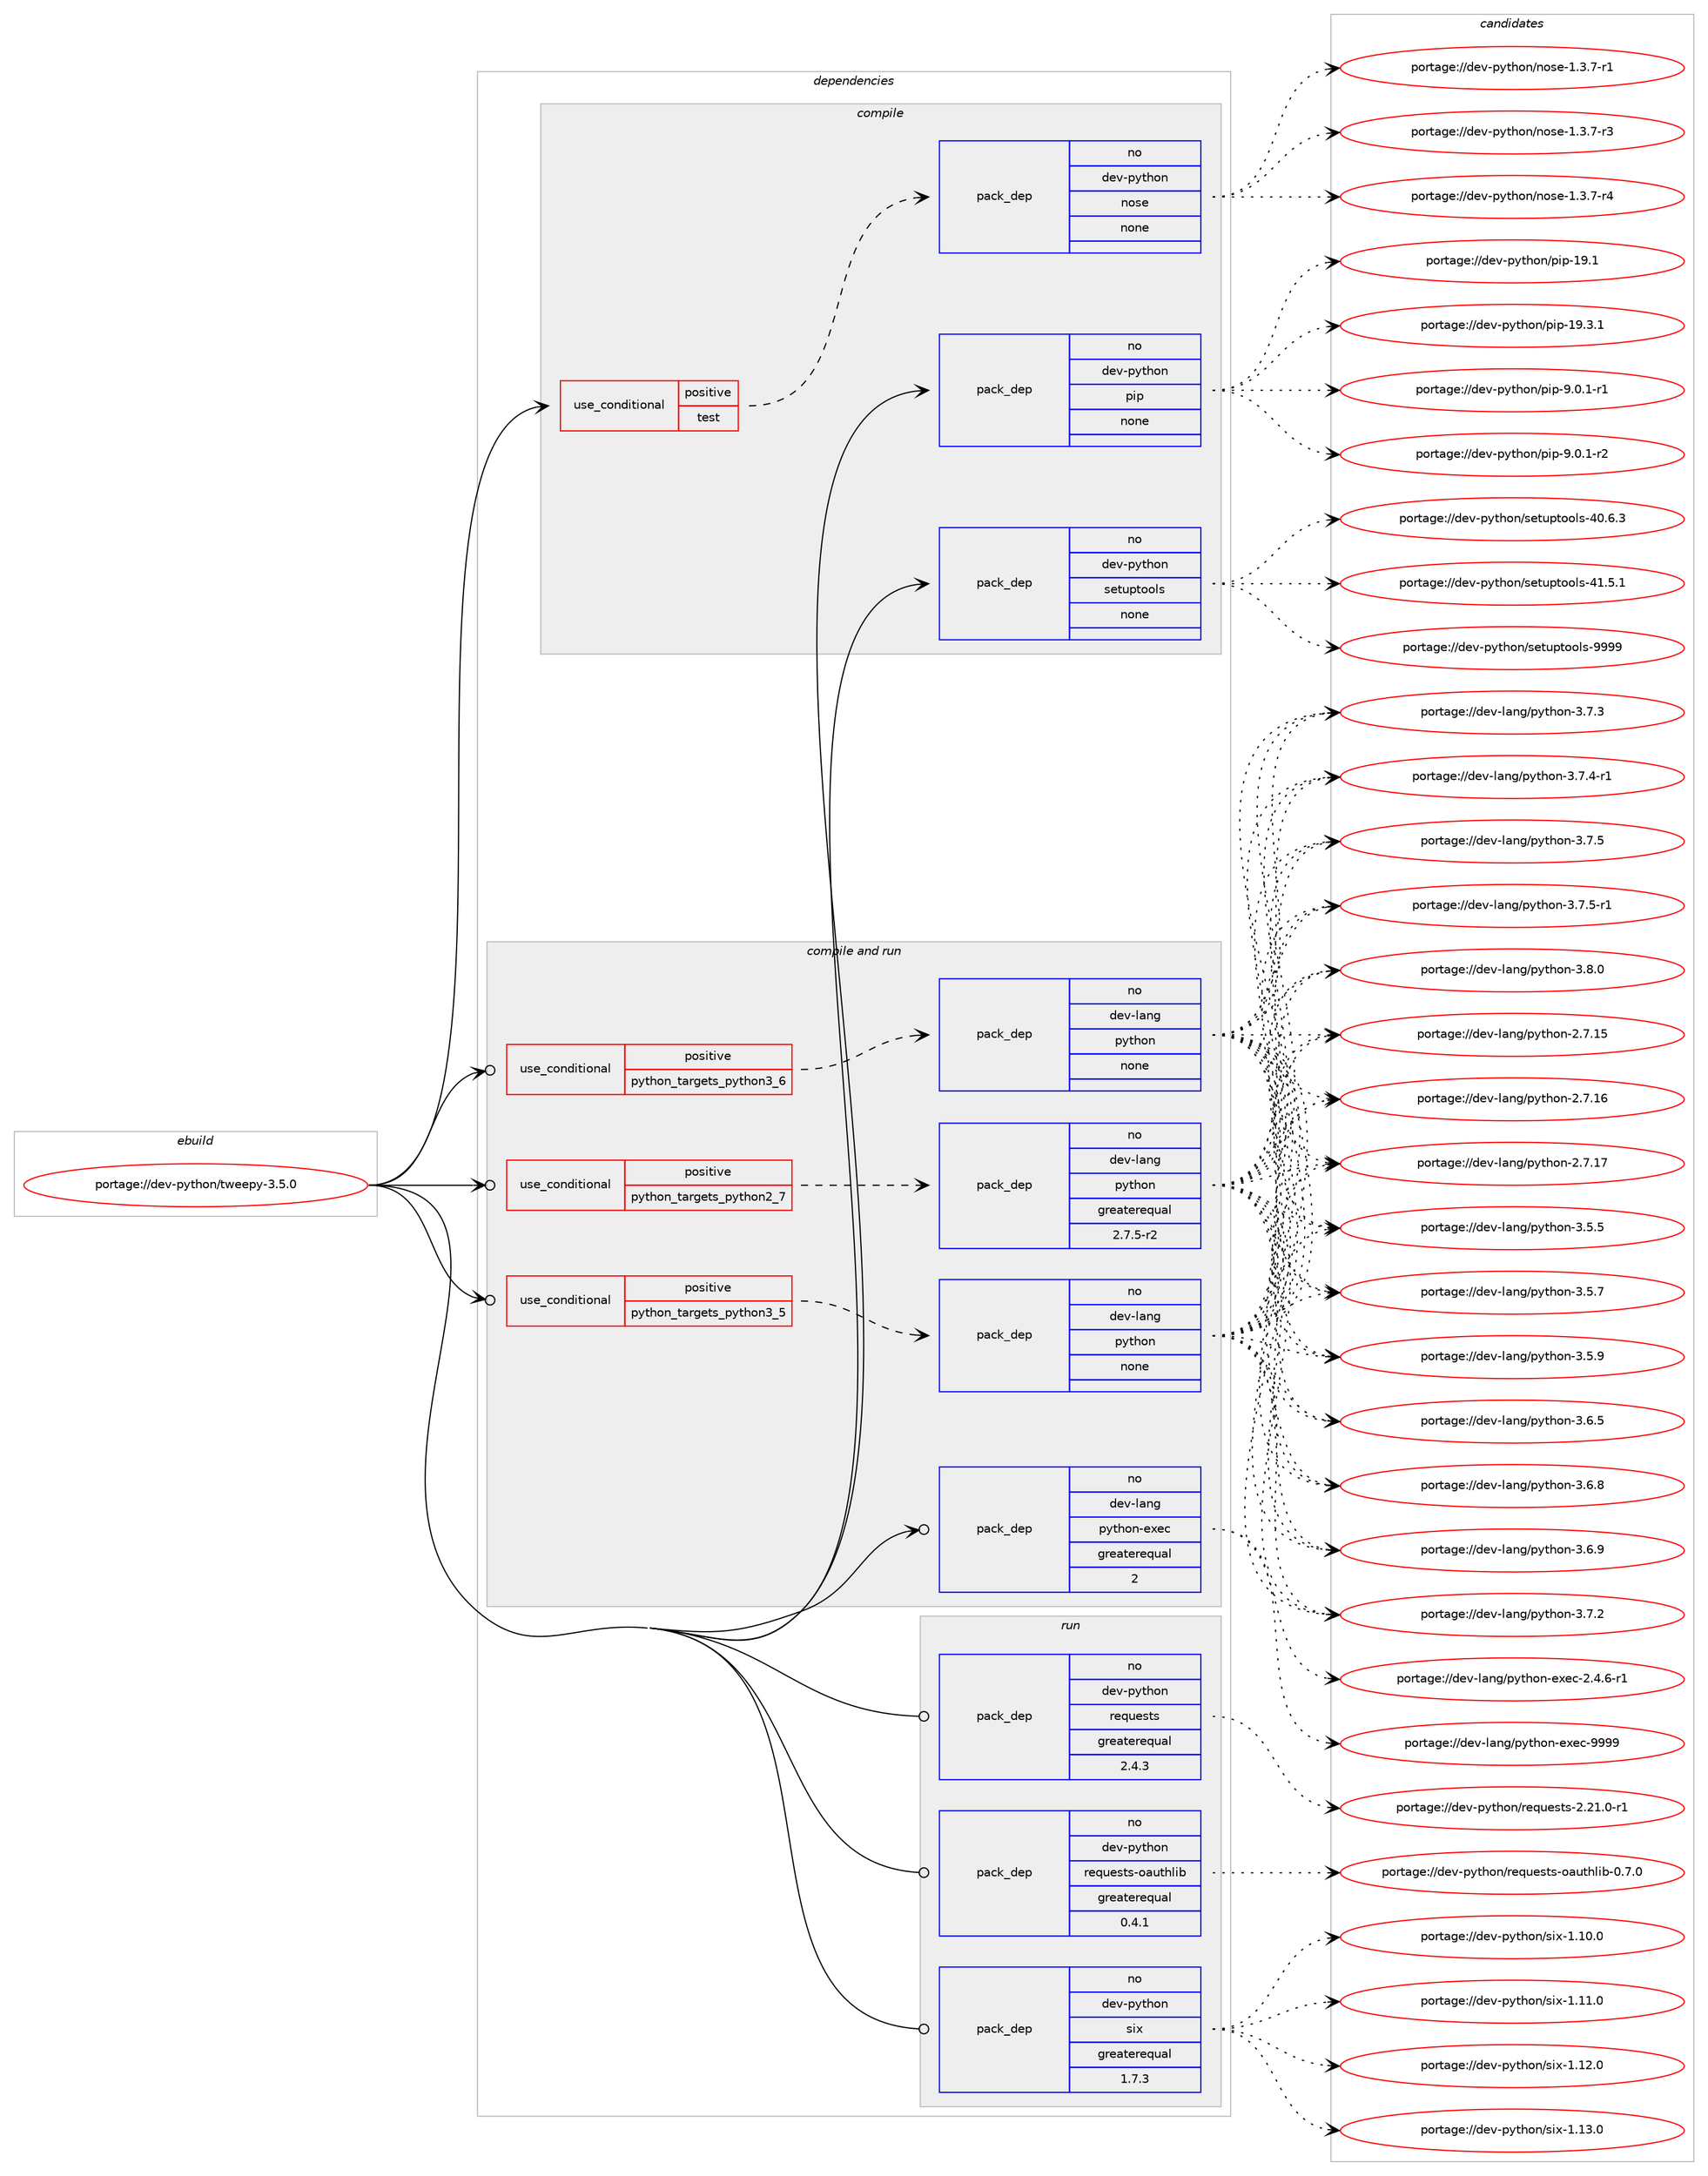 digraph prolog {

# *************
# Graph options
# *************

newrank=true;
concentrate=true;
compound=true;
graph [rankdir=LR,fontname=Helvetica,fontsize=10,ranksep=1.5];#, ranksep=2.5, nodesep=0.2];
edge  [arrowhead=vee];
node  [fontname=Helvetica,fontsize=10];

# **********
# The ebuild
# **********

subgraph cluster_leftcol {
color=gray;
rank=same;
label=<<i>ebuild</i>>;
id [label="portage://dev-python/tweepy-3.5.0", color=red, width=4, href="../dev-python/tweepy-3.5.0.svg"];
}

# ****************
# The dependencies
# ****************

subgraph cluster_midcol {
color=gray;
label=<<i>dependencies</i>>;
subgraph cluster_compile {
fillcolor="#eeeeee";
style=filled;
label=<<i>compile</i>>;
subgraph cond40018 {
dependency176534 [label=<<TABLE BORDER="0" CELLBORDER="1" CELLSPACING="0" CELLPADDING="4"><TR><TD ROWSPAN="3" CELLPADDING="10">use_conditional</TD></TR><TR><TD>positive</TD></TR><TR><TD>test</TD></TR></TABLE>>, shape=none, color=red];
subgraph pack133112 {
dependency176535 [label=<<TABLE BORDER="0" CELLBORDER="1" CELLSPACING="0" CELLPADDING="4" WIDTH="220"><TR><TD ROWSPAN="6" CELLPADDING="30">pack_dep</TD></TR><TR><TD WIDTH="110">no</TD></TR><TR><TD>dev-python</TD></TR><TR><TD>nose</TD></TR><TR><TD>none</TD></TR><TR><TD></TD></TR></TABLE>>, shape=none, color=blue];
}
dependency176534:e -> dependency176535:w [weight=20,style="dashed",arrowhead="vee"];
}
id:e -> dependency176534:w [weight=20,style="solid",arrowhead="vee"];
subgraph pack133113 {
dependency176536 [label=<<TABLE BORDER="0" CELLBORDER="1" CELLSPACING="0" CELLPADDING="4" WIDTH="220"><TR><TD ROWSPAN="6" CELLPADDING="30">pack_dep</TD></TR><TR><TD WIDTH="110">no</TD></TR><TR><TD>dev-python</TD></TR><TR><TD>pip</TD></TR><TR><TD>none</TD></TR><TR><TD></TD></TR></TABLE>>, shape=none, color=blue];
}
id:e -> dependency176536:w [weight=20,style="solid",arrowhead="vee"];
subgraph pack133114 {
dependency176537 [label=<<TABLE BORDER="0" CELLBORDER="1" CELLSPACING="0" CELLPADDING="4" WIDTH="220"><TR><TD ROWSPAN="6" CELLPADDING="30">pack_dep</TD></TR><TR><TD WIDTH="110">no</TD></TR><TR><TD>dev-python</TD></TR><TR><TD>setuptools</TD></TR><TR><TD>none</TD></TR><TR><TD></TD></TR></TABLE>>, shape=none, color=blue];
}
id:e -> dependency176537:w [weight=20,style="solid",arrowhead="vee"];
}
subgraph cluster_compileandrun {
fillcolor="#eeeeee";
style=filled;
label=<<i>compile and run</i>>;
subgraph cond40019 {
dependency176538 [label=<<TABLE BORDER="0" CELLBORDER="1" CELLSPACING="0" CELLPADDING="4"><TR><TD ROWSPAN="3" CELLPADDING="10">use_conditional</TD></TR><TR><TD>positive</TD></TR><TR><TD>python_targets_python2_7</TD></TR></TABLE>>, shape=none, color=red];
subgraph pack133115 {
dependency176539 [label=<<TABLE BORDER="0" CELLBORDER="1" CELLSPACING="0" CELLPADDING="4" WIDTH="220"><TR><TD ROWSPAN="6" CELLPADDING="30">pack_dep</TD></TR><TR><TD WIDTH="110">no</TD></TR><TR><TD>dev-lang</TD></TR><TR><TD>python</TD></TR><TR><TD>greaterequal</TD></TR><TR><TD>2.7.5-r2</TD></TR></TABLE>>, shape=none, color=blue];
}
dependency176538:e -> dependency176539:w [weight=20,style="dashed",arrowhead="vee"];
}
id:e -> dependency176538:w [weight=20,style="solid",arrowhead="odotvee"];
subgraph cond40020 {
dependency176540 [label=<<TABLE BORDER="0" CELLBORDER="1" CELLSPACING="0" CELLPADDING="4"><TR><TD ROWSPAN="3" CELLPADDING="10">use_conditional</TD></TR><TR><TD>positive</TD></TR><TR><TD>python_targets_python3_5</TD></TR></TABLE>>, shape=none, color=red];
subgraph pack133116 {
dependency176541 [label=<<TABLE BORDER="0" CELLBORDER="1" CELLSPACING="0" CELLPADDING="4" WIDTH="220"><TR><TD ROWSPAN="6" CELLPADDING="30">pack_dep</TD></TR><TR><TD WIDTH="110">no</TD></TR><TR><TD>dev-lang</TD></TR><TR><TD>python</TD></TR><TR><TD>none</TD></TR><TR><TD></TD></TR></TABLE>>, shape=none, color=blue];
}
dependency176540:e -> dependency176541:w [weight=20,style="dashed",arrowhead="vee"];
}
id:e -> dependency176540:w [weight=20,style="solid",arrowhead="odotvee"];
subgraph cond40021 {
dependency176542 [label=<<TABLE BORDER="0" CELLBORDER="1" CELLSPACING="0" CELLPADDING="4"><TR><TD ROWSPAN="3" CELLPADDING="10">use_conditional</TD></TR><TR><TD>positive</TD></TR><TR><TD>python_targets_python3_6</TD></TR></TABLE>>, shape=none, color=red];
subgraph pack133117 {
dependency176543 [label=<<TABLE BORDER="0" CELLBORDER="1" CELLSPACING="0" CELLPADDING="4" WIDTH="220"><TR><TD ROWSPAN="6" CELLPADDING="30">pack_dep</TD></TR><TR><TD WIDTH="110">no</TD></TR><TR><TD>dev-lang</TD></TR><TR><TD>python</TD></TR><TR><TD>none</TD></TR><TR><TD></TD></TR></TABLE>>, shape=none, color=blue];
}
dependency176542:e -> dependency176543:w [weight=20,style="dashed",arrowhead="vee"];
}
id:e -> dependency176542:w [weight=20,style="solid",arrowhead="odotvee"];
subgraph pack133118 {
dependency176544 [label=<<TABLE BORDER="0" CELLBORDER="1" CELLSPACING="0" CELLPADDING="4" WIDTH="220"><TR><TD ROWSPAN="6" CELLPADDING="30">pack_dep</TD></TR><TR><TD WIDTH="110">no</TD></TR><TR><TD>dev-lang</TD></TR><TR><TD>python-exec</TD></TR><TR><TD>greaterequal</TD></TR><TR><TD>2</TD></TR></TABLE>>, shape=none, color=blue];
}
id:e -> dependency176544:w [weight=20,style="solid",arrowhead="odotvee"];
}
subgraph cluster_run {
fillcolor="#eeeeee";
style=filled;
label=<<i>run</i>>;
subgraph pack133119 {
dependency176545 [label=<<TABLE BORDER="0" CELLBORDER="1" CELLSPACING="0" CELLPADDING="4" WIDTH="220"><TR><TD ROWSPAN="6" CELLPADDING="30">pack_dep</TD></TR><TR><TD WIDTH="110">no</TD></TR><TR><TD>dev-python</TD></TR><TR><TD>requests</TD></TR><TR><TD>greaterequal</TD></TR><TR><TD>2.4.3</TD></TR></TABLE>>, shape=none, color=blue];
}
id:e -> dependency176545:w [weight=20,style="solid",arrowhead="odot"];
subgraph pack133120 {
dependency176546 [label=<<TABLE BORDER="0" CELLBORDER="1" CELLSPACING="0" CELLPADDING="4" WIDTH="220"><TR><TD ROWSPAN="6" CELLPADDING="30">pack_dep</TD></TR><TR><TD WIDTH="110">no</TD></TR><TR><TD>dev-python</TD></TR><TR><TD>requests-oauthlib</TD></TR><TR><TD>greaterequal</TD></TR><TR><TD>0.4.1</TD></TR></TABLE>>, shape=none, color=blue];
}
id:e -> dependency176546:w [weight=20,style="solid",arrowhead="odot"];
subgraph pack133121 {
dependency176547 [label=<<TABLE BORDER="0" CELLBORDER="1" CELLSPACING="0" CELLPADDING="4" WIDTH="220"><TR><TD ROWSPAN="6" CELLPADDING="30">pack_dep</TD></TR><TR><TD WIDTH="110">no</TD></TR><TR><TD>dev-python</TD></TR><TR><TD>six</TD></TR><TR><TD>greaterequal</TD></TR><TR><TD>1.7.3</TD></TR></TABLE>>, shape=none, color=blue];
}
id:e -> dependency176547:w [weight=20,style="solid",arrowhead="odot"];
}
}

# **************
# The candidates
# **************

subgraph cluster_choices {
rank=same;
color=gray;
label=<<i>candidates</i>>;

subgraph choice133112 {
color=black;
nodesep=1;
choiceportage10010111845112121116104111110471101111151014549465146554511449 [label="portage://dev-python/nose-1.3.7-r1", color=red, width=4,href="../dev-python/nose-1.3.7-r1.svg"];
choiceportage10010111845112121116104111110471101111151014549465146554511451 [label="portage://dev-python/nose-1.3.7-r3", color=red, width=4,href="../dev-python/nose-1.3.7-r3.svg"];
choiceportage10010111845112121116104111110471101111151014549465146554511452 [label="portage://dev-python/nose-1.3.7-r4", color=red, width=4,href="../dev-python/nose-1.3.7-r4.svg"];
dependency176535:e -> choiceportage10010111845112121116104111110471101111151014549465146554511449:w [style=dotted,weight="100"];
dependency176535:e -> choiceportage10010111845112121116104111110471101111151014549465146554511451:w [style=dotted,weight="100"];
dependency176535:e -> choiceportage10010111845112121116104111110471101111151014549465146554511452:w [style=dotted,weight="100"];
}
subgraph choice133113 {
color=black;
nodesep=1;
choiceportage10010111845112121116104111110471121051124549574649 [label="portage://dev-python/pip-19.1", color=red, width=4,href="../dev-python/pip-19.1.svg"];
choiceportage100101118451121211161041111104711210511245495746514649 [label="portage://dev-python/pip-19.3.1", color=red, width=4,href="../dev-python/pip-19.3.1.svg"];
choiceportage10010111845112121116104111110471121051124557464846494511449 [label="portage://dev-python/pip-9.0.1-r1", color=red, width=4,href="../dev-python/pip-9.0.1-r1.svg"];
choiceportage10010111845112121116104111110471121051124557464846494511450 [label="portage://dev-python/pip-9.0.1-r2", color=red, width=4,href="../dev-python/pip-9.0.1-r2.svg"];
dependency176536:e -> choiceportage10010111845112121116104111110471121051124549574649:w [style=dotted,weight="100"];
dependency176536:e -> choiceportage100101118451121211161041111104711210511245495746514649:w [style=dotted,weight="100"];
dependency176536:e -> choiceportage10010111845112121116104111110471121051124557464846494511449:w [style=dotted,weight="100"];
dependency176536:e -> choiceportage10010111845112121116104111110471121051124557464846494511450:w [style=dotted,weight="100"];
}
subgraph choice133114 {
color=black;
nodesep=1;
choiceportage100101118451121211161041111104711510111611711211611111110811545524846544651 [label="portage://dev-python/setuptools-40.6.3", color=red, width=4,href="../dev-python/setuptools-40.6.3.svg"];
choiceportage100101118451121211161041111104711510111611711211611111110811545524946534649 [label="portage://dev-python/setuptools-41.5.1", color=red, width=4,href="../dev-python/setuptools-41.5.1.svg"];
choiceportage10010111845112121116104111110471151011161171121161111111081154557575757 [label="portage://dev-python/setuptools-9999", color=red, width=4,href="../dev-python/setuptools-9999.svg"];
dependency176537:e -> choiceportage100101118451121211161041111104711510111611711211611111110811545524846544651:w [style=dotted,weight="100"];
dependency176537:e -> choiceportage100101118451121211161041111104711510111611711211611111110811545524946534649:w [style=dotted,weight="100"];
dependency176537:e -> choiceportage10010111845112121116104111110471151011161171121161111111081154557575757:w [style=dotted,weight="100"];
}
subgraph choice133115 {
color=black;
nodesep=1;
choiceportage10010111845108971101034711212111610411111045504655464953 [label="portage://dev-lang/python-2.7.15", color=red, width=4,href="../dev-lang/python-2.7.15.svg"];
choiceportage10010111845108971101034711212111610411111045504655464954 [label="portage://dev-lang/python-2.7.16", color=red, width=4,href="../dev-lang/python-2.7.16.svg"];
choiceportage10010111845108971101034711212111610411111045504655464955 [label="portage://dev-lang/python-2.7.17", color=red, width=4,href="../dev-lang/python-2.7.17.svg"];
choiceportage100101118451089711010347112121116104111110455146534653 [label="portage://dev-lang/python-3.5.5", color=red, width=4,href="../dev-lang/python-3.5.5.svg"];
choiceportage100101118451089711010347112121116104111110455146534655 [label="portage://dev-lang/python-3.5.7", color=red, width=4,href="../dev-lang/python-3.5.7.svg"];
choiceportage100101118451089711010347112121116104111110455146534657 [label="portage://dev-lang/python-3.5.9", color=red, width=4,href="../dev-lang/python-3.5.9.svg"];
choiceportage100101118451089711010347112121116104111110455146544653 [label="portage://dev-lang/python-3.6.5", color=red, width=4,href="../dev-lang/python-3.6.5.svg"];
choiceportage100101118451089711010347112121116104111110455146544656 [label="portage://dev-lang/python-3.6.8", color=red, width=4,href="../dev-lang/python-3.6.8.svg"];
choiceportage100101118451089711010347112121116104111110455146544657 [label="portage://dev-lang/python-3.6.9", color=red, width=4,href="../dev-lang/python-3.6.9.svg"];
choiceportage100101118451089711010347112121116104111110455146554650 [label="portage://dev-lang/python-3.7.2", color=red, width=4,href="../dev-lang/python-3.7.2.svg"];
choiceportage100101118451089711010347112121116104111110455146554651 [label="portage://dev-lang/python-3.7.3", color=red, width=4,href="../dev-lang/python-3.7.3.svg"];
choiceportage1001011184510897110103471121211161041111104551465546524511449 [label="portage://dev-lang/python-3.7.4-r1", color=red, width=4,href="../dev-lang/python-3.7.4-r1.svg"];
choiceportage100101118451089711010347112121116104111110455146554653 [label="portage://dev-lang/python-3.7.5", color=red, width=4,href="../dev-lang/python-3.7.5.svg"];
choiceportage1001011184510897110103471121211161041111104551465546534511449 [label="portage://dev-lang/python-3.7.5-r1", color=red, width=4,href="../dev-lang/python-3.7.5-r1.svg"];
choiceportage100101118451089711010347112121116104111110455146564648 [label="portage://dev-lang/python-3.8.0", color=red, width=4,href="../dev-lang/python-3.8.0.svg"];
dependency176539:e -> choiceportage10010111845108971101034711212111610411111045504655464953:w [style=dotted,weight="100"];
dependency176539:e -> choiceportage10010111845108971101034711212111610411111045504655464954:w [style=dotted,weight="100"];
dependency176539:e -> choiceportage10010111845108971101034711212111610411111045504655464955:w [style=dotted,weight="100"];
dependency176539:e -> choiceportage100101118451089711010347112121116104111110455146534653:w [style=dotted,weight="100"];
dependency176539:e -> choiceportage100101118451089711010347112121116104111110455146534655:w [style=dotted,weight="100"];
dependency176539:e -> choiceportage100101118451089711010347112121116104111110455146534657:w [style=dotted,weight="100"];
dependency176539:e -> choiceportage100101118451089711010347112121116104111110455146544653:w [style=dotted,weight="100"];
dependency176539:e -> choiceportage100101118451089711010347112121116104111110455146544656:w [style=dotted,weight="100"];
dependency176539:e -> choiceportage100101118451089711010347112121116104111110455146544657:w [style=dotted,weight="100"];
dependency176539:e -> choiceportage100101118451089711010347112121116104111110455146554650:w [style=dotted,weight="100"];
dependency176539:e -> choiceportage100101118451089711010347112121116104111110455146554651:w [style=dotted,weight="100"];
dependency176539:e -> choiceportage1001011184510897110103471121211161041111104551465546524511449:w [style=dotted,weight="100"];
dependency176539:e -> choiceportage100101118451089711010347112121116104111110455146554653:w [style=dotted,weight="100"];
dependency176539:e -> choiceportage1001011184510897110103471121211161041111104551465546534511449:w [style=dotted,weight="100"];
dependency176539:e -> choiceportage100101118451089711010347112121116104111110455146564648:w [style=dotted,weight="100"];
}
subgraph choice133116 {
color=black;
nodesep=1;
choiceportage10010111845108971101034711212111610411111045504655464953 [label="portage://dev-lang/python-2.7.15", color=red, width=4,href="../dev-lang/python-2.7.15.svg"];
choiceportage10010111845108971101034711212111610411111045504655464954 [label="portage://dev-lang/python-2.7.16", color=red, width=4,href="../dev-lang/python-2.7.16.svg"];
choiceportage10010111845108971101034711212111610411111045504655464955 [label="portage://dev-lang/python-2.7.17", color=red, width=4,href="../dev-lang/python-2.7.17.svg"];
choiceportage100101118451089711010347112121116104111110455146534653 [label="portage://dev-lang/python-3.5.5", color=red, width=4,href="../dev-lang/python-3.5.5.svg"];
choiceportage100101118451089711010347112121116104111110455146534655 [label="portage://dev-lang/python-3.5.7", color=red, width=4,href="../dev-lang/python-3.5.7.svg"];
choiceportage100101118451089711010347112121116104111110455146534657 [label="portage://dev-lang/python-3.5.9", color=red, width=4,href="../dev-lang/python-3.5.9.svg"];
choiceportage100101118451089711010347112121116104111110455146544653 [label="portage://dev-lang/python-3.6.5", color=red, width=4,href="../dev-lang/python-3.6.5.svg"];
choiceportage100101118451089711010347112121116104111110455146544656 [label="portage://dev-lang/python-3.6.8", color=red, width=4,href="../dev-lang/python-3.6.8.svg"];
choiceportage100101118451089711010347112121116104111110455146544657 [label="portage://dev-lang/python-3.6.9", color=red, width=4,href="../dev-lang/python-3.6.9.svg"];
choiceportage100101118451089711010347112121116104111110455146554650 [label="portage://dev-lang/python-3.7.2", color=red, width=4,href="../dev-lang/python-3.7.2.svg"];
choiceportage100101118451089711010347112121116104111110455146554651 [label="portage://dev-lang/python-3.7.3", color=red, width=4,href="../dev-lang/python-3.7.3.svg"];
choiceportage1001011184510897110103471121211161041111104551465546524511449 [label="portage://dev-lang/python-3.7.4-r1", color=red, width=4,href="../dev-lang/python-3.7.4-r1.svg"];
choiceportage100101118451089711010347112121116104111110455146554653 [label="portage://dev-lang/python-3.7.5", color=red, width=4,href="../dev-lang/python-3.7.5.svg"];
choiceportage1001011184510897110103471121211161041111104551465546534511449 [label="portage://dev-lang/python-3.7.5-r1", color=red, width=4,href="../dev-lang/python-3.7.5-r1.svg"];
choiceportage100101118451089711010347112121116104111110455146564648 [label="portage://dev-lang/python-3.8.0", color=red, width=4,href="../dev-lang/python-3.8.0.svg"];
dependency176541:e -> choiceportage10010111845108971101034711212111610411111045504655464953:w [style=dotted,weight="100"];
dependency176541:e -> choiceportage10010111845108971101034711212111610411111045504655464954:w [style=dotted,weight="100"];
dependency176541:e -> choiceportage10010111845108971101034711212111610411111045504655464955:w [style=dotted,weight="100"];
dependency176541:e -> choiceportage100101118451089711010347112121116104111110455146534653:w [style=dotted,weight="100"];
dependency176541:e -> choiceportage100101118451089711010347112121116104111110455146534655:w [style=dotted,weight="100"];
dependency176541:e -> choiceportage100101118451089711010347112121116104111110455146534657:w [style=dotted,weight="100"];
dependency176541:e -> choiceportage100101118451089711010347112121116104111110455146544653:w [style=dotted,weight="100"];
dependency176541:e -> choiceportage100101118451089711010347112121116104111110455146544656:w [style=dotted,weight="100"];
dependency176541:e -> choiceportage100101118451089711010347112121116104111110455146544657:w [style=dotted,weight="100"];
dependency176541:e -> choiceportage100101118451089711010347112121116104111110455146554650:w [style=dotted,weight="100"];
dependency176541:e -> choiceportage100101118451089711010347112121116104111110455146554651:w [style=dotted,weight="100"];
dependency176541:e -> choiceportage1001011184510897110103471121211161041111104551465546524511449:w [style=dotted,weight="100"];
dependency176541:e -> choiceportage100101118451089711010347112121116104111110455146554653:w [style=dotted,weight="100"];
dependency176541:e -> choiceportage1001011184510897110103471121211161041111104551465546534511449:w [style=dotted,weight="100"];
dependency176541:e -> choiceportage100101118451089711010347112121116104111110455146564648:w [style=dotted,weight="100"];
}
subgraph choice133117 {
color=black;
nodesep=1;
choiceportage10010111845108971101034711212111610411111045504655464953 [label="portage://dev-lang/python-2.7.15", color=red, width=4,href="../dev-lang/python-2.7.15.svg"];
choiceportage10010111845108971101034711212111610411111045504655464954 [label="portage://dev-lang/python-2.7.16", color=red, width=4,href="../dev-lang/python-2.7.16.svg"];
choiceportage10010111845108971101034711212111610411111045504655464955 [label="portage://dev-lang/python-2.7.17", color=red, width=4,href="../dev-lang/python-2.7.17.svg"];
choiceportage100101118451089711010347112121116104111110455146534653 [label="portage://dev-lang/python-3.5.5", color=red, width=4,href="../dev-lang/python-3.5.5.svg"];
choiceportage100101118451089711010347112121116104111110455146534655 [label="portage://dev-lang/python-3.5.7", color=red, width=4,href="../dev-lang/python-3.5.7.svg"];
choiceportage100101118451089711010347112121116104111110455146534657 [label="portage://dev-lang/python-3.5.9", color=red, width=4,href="../dev-lang/python-3.5.9.svg"];
choiceportage100101118451089711010347112121116104111110455146544653 [label="portage://dev-lang/python-3.6.5", color=red, width=4,href="../dev-lang/python-3.6.5.svg"];
choiceportage100101118451089711010347112121116104111110455146544656 [label="portage://dev-lang/python-3.6.8", color=red, width=4,href="../dev-lang/python-3.6.8.svg"];
choiceportage100101118451089711010347112121116104111110455146544657 [label="portage://dev-lang/python-3.6.9", color=red, width=4,href="../dev-lang/python-3.6.9.svg"];
choiceportage100101118451089711010347112121116104111110455146554650 [label="portage://dev-lang/python-3.7.2", color=red, width=4,href="../dev-lang/python-3.7.2.svg"];
choiceportage100101118451089711010347112121116104111110455146554651 [label="portage://dev-lang/python-3.7.3", color=red, width=4,href="../dev-lang/python-3.7.3.svg"];
choiceportage1001011184510897110103471121211161041111104551465546524511449 [label="portage://dev-lang/python-3.7.4-r1", color=red, width=4,href="../dev-lang/python-3.7.4-r1.svg"];
choiceportage100101118451089711010347112121116104111110455146554653 [label="portage://dev-lang/python-3.7.5", color=red, width=4,href="../dev-lang/python-3.7.5.svg"];
choiceportage1001011184510897110103471121211161041111104551465546534511449 [label="portage://dev-lang/python-3.7.5-r1", color=red, width=4,href="../dev-lang/python-3.7.5-r1.svg"];
choiceportage100101118451089711010347112121116104111110455146564648 [label="portage://dev-lang/python-3.8.0", color=red, width=4,href="../dev-lang/python-3.8.0.svg"];
dependency176543:e -> choiceportage10010111845108971101034711212111610411111045504655464953:w [style=dotted,weight="100"];
dependency176543:e -> choiceportage10010111845108971101034711212111610411111045504655464954:w [style=dotted,weight="100"];
dependency176543:e -> choiceportage10010111845108971101034711212111610411111045504655464955:w [style=dotted,weight="100"];
dependency176543:e -> choiceportage100101118451089711010347112121116104111110455146534653:w [style=dotted,weight="100"];
dependency176543:e -> choiceportage100101118451089711010347112121116104111110455146534655:w [style=dotted,weight="100"];
dependency176543:e -> choiceportage100101118451089711010347112121116104111110455146534657:w [style=dotted,weight="100"];
dependency176543:e -> choiceportage100101118451089711010347112121116104111110455146544653:w [style=dotted,weight="100"];
dependency176543:e -> choiceportage100101118451089711010347112121116104111110455146544656:w [style=dotted,weight="100"];
dependency176543:e -> choiceportage100101118451089711010347112121116104111110455146544657:w [style=dotted,weight="100"];
dependency176543:e -> choiceportage100101118451089711010347112121116104111110455146554650:w [style=dotted,weight="100"];
dependency176543:e -> choiceportage100101118451089711010347112121116104111110455146554651:w [style=dotted,weight="100"];
dependency176543:e -> choiceportage1001011184510897110103471121211161041111104551465546524511449:w [style=dotted,weight="100"];
dependency176543:e -> choiceportage100101118451089711010347112121116104111110455146554653:w [style=dotted,weight="100"];
dependency176543:e -> choiceportage1001011184510897110103471121211161041111104551465546534511449:w [style=dotted,weight="100"];
dependency176543:e -> choiceportage100101118451089711010347112121116104111110455146564648:w [style=dotted,weight="100"];
}
subgraph choice133118 {
color=black;
nodesep=1;
choiceportage10010111845108971101034711212111610411111045101120101994550465246544511449 [label="portage://dev-lang/python-exec-2.4.6-r1", color=red, width=4,href="../dev-lang/python-exec-2.4.6-r1.svg"];
choiceportage10010111845108971101034711212111610411111045101120101994557575757 [label="portage://dev-lang/python-exec-9999", color=red, width=4,href="../dev-lang/python-exec-9999.svg"];
dependency176544:e -> choiceportage10010111845108971101034711212111610411111045101120101994550465246544511449:w [style=dotted,weight="100"];
dependency176544:e -> choiceportage10010111845108971101034711212111610411111045101120101994557575757:w [style=dotted,weight="100"];
}
subgraph choice133119 {
color=black;
nodesep=1;
choiceportage1001011184511212111610411111047114101113117101115116115455046504946484511449 [label="portage://dev-python/requests-2.21.0-r1", color=red, width=4,href="../dev-python/requests-2.21.0-r1.svg"];
dependency176545:e -> choiceportage1001011184511212111610411111047114101113117101115116115455046504946484511449:w [style=dotted,weight="100"];
}
subgraph choice133120 {
color=black;
nodesep=1;
choiceportage1001011184511212111610411111047114101113117101115116115451119711711610410810598454846554648 [label="portage://dev-python/requests-oauthlib-0.7.0", color=red, width=4,href="../dev-python/requests-oauthlib-0.7.0.svg"];
dependency176546:e -> choiceportage1001011184511212111610411111047114101113117101115116115451119711711610410810598454846554648:w [style=dotted,weight="100"];
}
subgraph choice133121 {
color=black;
nodesep=1;
choiceportage100101118451121211161041111104711510512045494649484648 [label="portage://dev-python/six-1.10.0", color=red, width=4,href="../dev-python/six-1.10.0.svg"];
choiceportage100101118451121211161041111104711510512045494649494648 [label="portage://dev-python/six-1.11.0", color=red, width=4,href="../dev-python/six-1.11.0.svg"];
choiceportage100101118451121211161041111104711510512045494649504648 [label="portage://dev-python/six-1.12.0", color=red, width=4,href="../dev-python/six-1.12.0.svg"];
choiceportage100101118451121211161041111104711510512045494649514648 [label="portage://dev-python/six-1.13.0", color=red, width=4,href="../dev-python/six-1.13.0.svg"];
dependency176547:e -> choiceportage100101118451121211161041111104711510512045494649484648:w [style=dotted,weight="100"];
dependency176547:e -> choiceportage100101118451121211161041111104711510512045494649494648:w [style=dotted,weight="100"];
dependency176547:e -> choiceportage100101118451121211161041111104711510512045494649504648:w [style=dotted,weight="100"];
dependency176547:e -> choiceportage100101118451121211161041111104711510512045494649514648:w [style=dotted,weight="100"];
}
}

}
